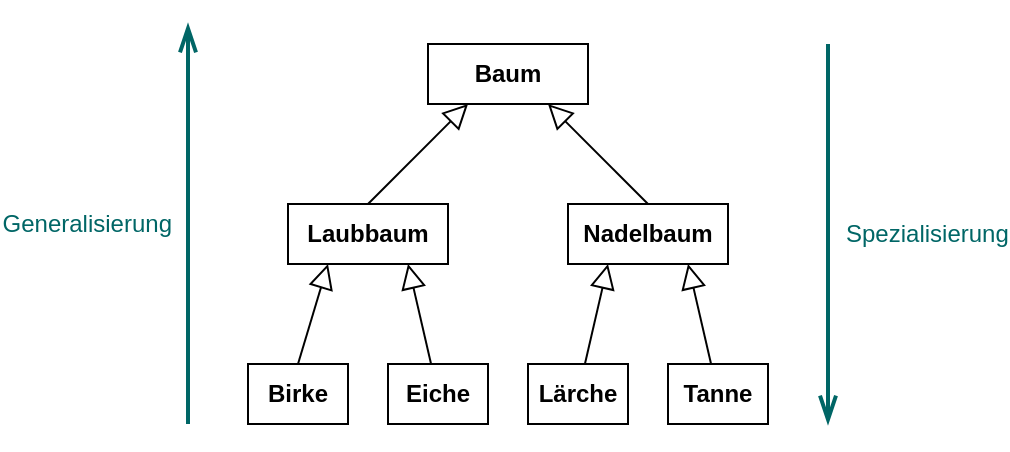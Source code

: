 <mxfile version="22.1.0" type="device">
  <diagram name="Seite-1" id="Syb45x3afsN7qhKtFknN">
    <mxGraphModel dx="1242" dy="659" grid="1" gridSize="10" guides="1" tooltips="1" connect="1" arrows="1" fold="1" page="1" pageScale="1" pageWidth="827" pageHeight="1169" math="0" shadow="0">
      <root>
        <mxCell id="0" />
        <mxCell id="1" parent="0" />
        <mxCell id="uyAUn-FU-b-31jgQI8fZ-1" value="&lt;b&gt;Baum&lt;/b&gt;" style="rounded=0;whiteSpace=wrap;html=1;" parent="1" vertex="1">
          <mxGeometry x="280" y="50" width="80" height="30" as="geometry" />
        </mxCell>
        <mxCell id="uyAUn-FU-b-31jgQI8fZ-12" style="edgeStyle=none;rounded=0;orthogonalLoop=1;jettySize=auto;html=1;entryX=0.25;entryY=1;entryDx=0;entryDy=0;exitX=0.5;exitY=0;exitDx=0;exitDy=0;endArrow=block;endFill=0;endSize=10;" parent="1" source="uyAUn-FU-b-31jgQI8fZ-2" target="uyAUn-FU-b-31jgQI8fZ-1" edge="1">
          <mxGeometry relative="1" as="geometry">
            <mxPoint x="250" y="110" as="sourcePoint" />
          </mxGeometry>
        </mxCell>
        <mxCell id="uyAUn-FU-b-31jgQI8fZ-2" value="&lt;b&gt;Laubbaum&lt;/b&gt;" style="rounded=0;whiteSpace=wrap;html=1;" parent="1" vertex="1">
          <mxGeometry x="210" y="130" width="80" height="30" as="geometry" />
        </mxCell>
        <mxCell id="uyAUn-FU-b-31jgQI8fZ-13" style="edgeStyle=none;rounded=0;orthogonalLoop=1;jettySize=auto;html=1;entryX=0.75;entryY=1;entryDx=0;entryDy=0;exitX=0.5;exitY=0;exitDx=0;exitDy=0;endArrow=block;endFill=0;endSize=10;" parent="1" source="uyAUn-FU-b-31jgQI8fZ-3" target="uyAUn-FU-b-31jgQI8fZ-1" edge="1">
          <mxGeometry relative="1" as="geometry" />
        </mxCell>
        <mxCell id="uyAUn-FU-b-31jgQI8fZ-3" value="&lt;b&gt;Nadelbaum&lt;/b&gt;" style="rounded=0;whiteSpace=wrap;html=1;" parent="1" vertex="1">
          <mxGeometry x="350" y="130" width="80" height="30" as="geometry" />
        </mxCell>
        <mxCell id="uyAUn-FU-b-31jgQI8fZ-4" value="&lt;b&gt;Birke&lt;/b&gt;" style="rounded=0;whiteSpace=wrap;html=1;" parent="1" vertex="1">
          <mxGeometry x="190" y="210" width="50" height="30" as="geometry" />
        </mxCell>
        <mxCell id="uyAUn-FU-b-31jgQI8fZ-9" style="rounded=0;orthogonalLoop=1;jettySize=auto;html=1;entryX=0.75;entryY=1;entryDx=0;entryDy=0;endArrow=block;endFill=0;endSize=10;" parent="1" source="uyAUn-FU-b-31jgQI8fZ-5" target="uyAUn-FU-b-31jgQI8fZ-2" edge="1">
          <mxGeometry relative="1" as="geometry" />
        </mxCell>
        <mxCell id="uyAUn-FU-b-31jgQI8fZ-5" value="&lt;b&gt;Eiche&lt;/b&gt;" style="rounded=0;whiteSpace=wrap;html=1;" parent="1" vertex="1">
          <mxGeometry x="260" y="210" width="50" height="30" as="geometry" />
        </mxCell>
        <mxCell id="uyAUn-FU-b-31jgQI8fZ-10" style="edgeStyle=none;rounded=0;orthogonalLoop=1;jettySize=auto;html=1;entryX=0.25;entryY=1;entryDx=0;entryDy=0;endArrow=block;endFill=0;endSize=10;" parent="1" source="uyAUn-FU-b-31jgQI8fZ-6" target="uyAUn-FU-b-31jgQI8fZ-3" edge="1">
          <mxGeometry relative="1" as="geometry" />
        </mxCell>
        <mxCell id="uyAUn-FU-b-31jgQI8fZ-6" value="&lt;b&gt;Lärche&lt;/b&gt;" style="rounded=0;whiteSpace=wrap;html=1;" parent="1" vertex="1">
          <mxGeometry x="330" y="210" width="50" height="30" as="geometry" />
        </mxCell>
        <mxCell id="uyAUn-FU-b-31jgQI8fZ-11" style="edgeStyle=none;rounded=0;orthogonalLoop=1;jettySize=auto;html=1;entryX=0.75;entryY=1;entryDx=0;entryDy=0;endArrow=block;endFill=0;endSize=10;" parent="1" source="uyAUn-FU-b-31jgQI8fZ-7" target="uyAUn-FU-b-31jgQI8fZ-3" edge="1">
          <mxGeometry relative="1" as="geometry" />
        </mxCell>
        <mxCell id="uyAUn-FU-b-31jgQI8fZ-7" value="&lt;b&gt;Tanne&lt;/b&gt;" style="rounded=0;whiteSpace=wrap;html=1;" parent="1" vertex="1">
          <mxGeometry x="400" y="210" width="50" height="30" as="geometry" />
        </mxCell>
        <mxCell id="uyAUn-FU-b-31jgQI8fZ-8" value="" style="endArrow=block;html=1;rounded=0;exitX=0.5;exitY=0;exitDx=0;exitDy=0;entryX=0.25;entryY=1;entryDx=0;entryDy=0;endFill=0;endSize=10;" parent="1" source="uyAUn-FU-b-31jgQI8fZ-4" target="uyAUn-FU-b-31jgQI8fZ-2" edge="1">
          <mxGeometry width="50" height="50" relative="1" as="geometry">
            <mxPoint x="500" y="320" as="sourcePoint" />
            <mxPoint x="550" y="270" as="targetPoint" />
          </mxGeometry>
        </mxCell>
        <mxCell id="uyAUn-FU-b-31jgQI8fZ-14" value="&lt;div style=&quot;font-size: 12px;&quot; align=&quot;left&quot;&gt;Spezialisierung&lt;/div&gt;" style="endArrow=openThin;html=1;rounded=0;endSize=10;strokeColor=#006666;endFill=0;strokeWidth=2;align=left;spacingLeft=7;fontColor=#006666;fontSize=12;labelBackgroundColor=none;" parent="1" edge="1">
          <mxGeometry width="50" height="50" relative="1" as="geometry">
            <mxPoint x="480" y="50" as="sourcePoint" />
            <mxPoint x="480" y="240" as="targetPoint" />
          </mxGeometry>
        </mxCell>
        <mxCell id="uyAUn-FU-b-31jgQI8fZ-15" value="Generalisierung" style="endArrow=openThin;html=1;rounded=0;endSize=10;strokeColor=#006666;endFill=0;strokeWidth=2;fontSize=12;fontColor=#006666;align=right;spacingRight=7;labelBackgroundColor=none;" parent="1" edge="1">
          <mxGeometry width="50" height="50" relative="1" as="geometry">
            <mxPoint x="160" y="240" as="sourcePoint" />
            <mxPoint x="160" y="40" as="targetPoint" />
          </mxGeometry>
        </mxCell>
      </root>
    </mxGraphModel>
  </diagram>
</mxfile>

